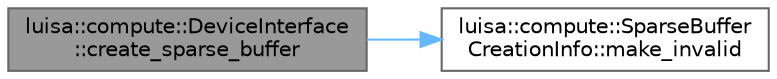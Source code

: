 digraph "luisa::compute::DeviceInterface::create_sparse_buffer"
{
 // LATEX_PDF_SIZE
  bgcolor="transparent";
  edge [fontname=Helvetica,fontsize=10,labelfontname=Helvetica,labelfontsize=10];
  node [fontname=Helvetica,fontsize=10,shape=box,height=0.2,width=0.4];
  rankdir="LR";
  Node1 [id="Node000001",label="luisa::compute::DeviceInterface\l::create_sparse_buffer",height=0.2,width=0.4,color="gray40", fillcolor="grey60", style="filled", fontcolor="black",tooltip=" "];
  Node1 -> Node2 [id="edge2_Node000001_Node000002",color="steelblue1",style="solid",tooltip=" "];
  Node2 [id="Node000002",label="luisa::compute::SparseBuffer\lCreationInfo::make_invalid",height=0.2,width=0.4,color="grey40", fillcolor="white", style="filled",URL="$structluisa_1_1compute_1_1_sparse_buffer_creation_info.html#a14bff307debac46ad2baffe2905bbf25",tooltip=" "];
}
